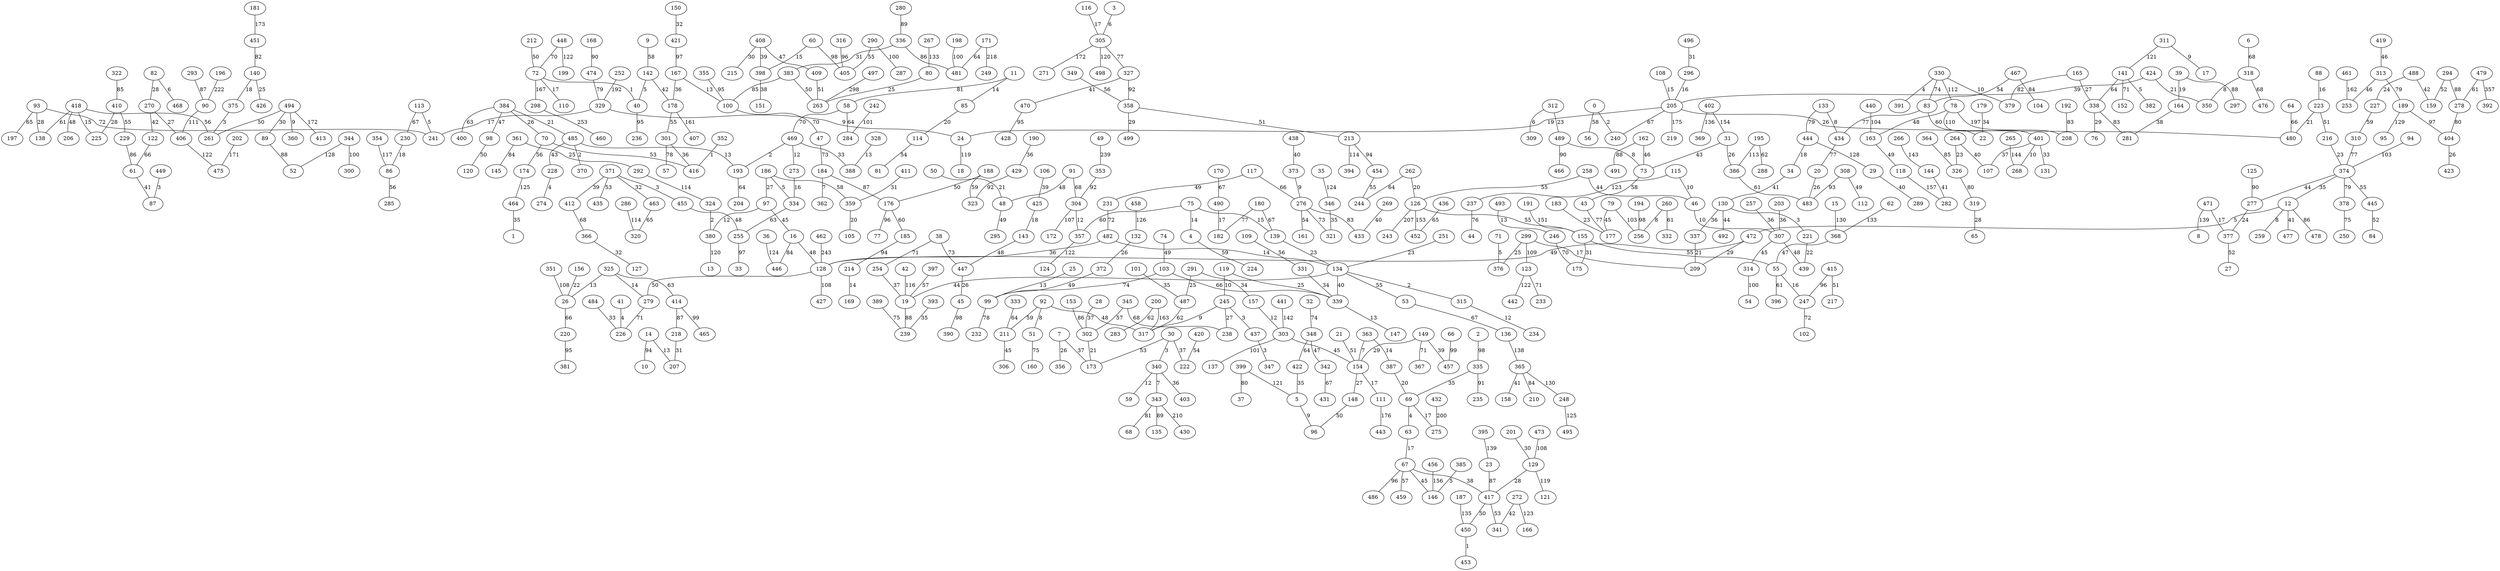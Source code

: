 strict graph G {
0;
1;
2;
3;
4;
5;
6;
7;
8;
9;
10;
11;
12;
13;
14;
15;
16;
17;
18;
19;
20;
21;
22;
23;
24;
25;
26;
27;
28;
29;
30;
31;
32;
33;
34;
35;
36;
37;
38;
39;
40;
41;
42;
43;
44;
45;
46;
47;
48;
49;
50;
51;
52;
53;
54;
55;
56;
57;
58;
59;
60;
61;
62;
63;
64;
65;
66;
67;
68;
69;
70;
71;
72;
73;
74;
75;
76;
77;
78;
79;
80;
81;
82;
83;
84;
85;
86;
87;
88;
89;
90;
91;
92;
93;
94;
95;
96;
97;
98;
99;
100;
101;
102;
103;
104;
105;
106;
107;
108;
109;
110;
111;
112;
113;
114;
115;
116;
117;
118;
119;
120;
121;
122;
123;
124;
125;
126;
127;
128;
129;
130;
131;
132;
133;
134;
135;
136;
137;
138;
139;
140;
141;
142;
143;
144;
145;
146;
147;
148;
149;
150;
151;
152;
153;
154;
155;
156;
157;
158;
159;
160;
161;
162;
163;
164;
165;
166;
167;
168;
169;
170;
171;
172;
173;
174;
175;
176;
177;
178;
179;
180;
181;
182;
183;
184;
185;
186;
187;
188;
189;
190;
191;
192;
193;
194;
195;
196;
197;
198;
199;
200;
201;
202;
203;
204;
205;
206;
207;
208;
209;
210;
211;
212;
213;
214;
215;
216;
217;
218;
219;
220;
221;
222;
223;
224;
225;
226;
227;
228;
229;
230;
231;
232;
233;
234;
235;
236;
237;
238;
239;
240;
241;
242;
243;
244;
245;
246;
247;
248;
249;
250;
251;
252;
253;
254;
255;
256;
257;
258;
259;
260;
261;
262;
263;
264;
265;
266;
267;
268;
269;
270;
271;
272;
273;
274;
275;
276;
277;
278;
279;
280;
281;
282;
283;
284;
285;
286;
287;
288;
289;
290;
291;
292;
293;
294;
295;
296;
297;
298;
299;
300;
301;
302;
303;
304;
305;
306;
307;
308;
309;
310;
311;
312;
313;
314;
315;
316;
317;
318;
319;
320;
321;
322;
323;
324;
325;
326;
327;
328;
329;
330;
331;
332;
333;
334;
335;
336;
337;
338;
339;
340;
341;
342;
343;
344;
345;
346;
347;
348;
349;
350;
351;
352;
353;
354;
355;
356;
357;
358;
359;
360;
361;
362;
363;
364;
365;
366;
367;
368;
369;
370;
371;
372;
373;
374;
375;
376;
377;
378;
379;
380;
381;
382;
383;
384;
385;
386;
387;
388;
389;
390;
391;
392;
393;
394;
395;
396;
397;
398;
399;
400;
401;
402;
403;
404;
405;
406;
407;
408;
409;
410;
411;
412;
413;
414;
415;
416;
417;
418;
419;
420;
421;
422;
423;
424;
425;
426;
427;
428;
429;
430;
431;
432;
433;
434;
435;
436;
437;
438;
439;
440;
441;
442;
443;
444;
445;
446;
447;
448;
449;
450;
451;
452;
453;
454;
455;
456;
457;
458;
459;
460;
461;
462;
463;
464;
465;
466;
467;
468;
469;
470;
471;
472;
473;
474;
475;
476;
477;
478;
479;
480;
481;
482;
483;
484;
485;
486;
487;
488;
489;
490;
491;
492;
493;
494;
495;
496;
497;
498;
499;
3 -- 305  [label=6];
180 -- 182  [label=77];
311 -- 141  [label=121];
402 -- 369  [label=136];
325 -- 414  [label=63];
258 -- 46  [label=44];
345 -- 302  [label=57];
140 -- 375  [label=18];
92 -- 211  [label=59];
189 -- 95  [label=129];
78 -- 22  [label=110];
342 -- 431  [label=67];
301 -- 57  [label=78];
330 -- 83  [label=74];
365 -- 158  [label=41];
314 -- 54  [label=100];
418 -- 261  [label=56];
414 -- 218  [label=87];
184 -- 362  [label=7];
389 -- 239  [label=75];
134 -- 339  [label=40];
325 -- 279  [label=14];
186 -- 97  [label=27];
408 -- 398  [label=39];
170 -- 490  [label=67];
83 -- 434  [label=77];
156 -- 26  [label=22];
66 -- 457  [label=99];
348 -- 422  [label=64];
378 -- 250  [label=75];
157 -- 303  [label=12];
184 -- 176  [label=87];
417 -- 450  [label=50];
141 -- 338  [label=64];
214 -- 169  [label=14];
60 -- 405  [label=98];
395 -- 23  [label=139];
58 -- 284  [label=64];
402 -- 31  [label=154];
380 -- 13  [label=120];
2 -- 335  [label=98];
79 -- 177  [label=45];
384 -- 485  [label=21];
473 -- 129  [label=108];
343 -- 135  [label=89];
67 -- 459  [label=57];
97 -- 16  [label=45];
50 -- 48  [label=21];
164 -- 281  [label=38];
19 -- 239  [label=88];
358 -- 499  [label=29];
262 -- 126  [label=20];
408 -- 215  [label=30];
101 -- 487  [label=35];
25 -- 99  [label=13];
45 -- 390  [label=98];
406 -- 475  [label=122];
189 -- 404  [label=97];
205 -- 24  [label=19];
294 -- 159  [label=52];
398 -- 151  [label=38];
15 -- 368  [label=130];
108 -- 205  [label=15];
79 -- 256  [label=103];
336 -- 383  [label=31];
470 -- 428  [label=95];
273 -- 334  [label=16];
75 -- 139  [label=15];
383 -- 100  [label=85];
125 -- 277  [label=90];
290 -- 287  [label=100];
248 -- 495  [label=125];
279 -- 226  [label=71];
276 -- 433  [label=83];
401 -- 268  [label=10];
305 -- 271  [label=172];
80 -- 263  [label=25];
72 -- 40  [label=1];
113 -- 230  [label=67];
97 -- 380  [label=12];
269 -- 433  [label=40];
361 -- 292  [label=25];
130 -- 337  [label=36];
205 -- 240  [label=67];
272 -- 341  [label=42];
227 -- 310  [label=59];
200 -- 317  [label=163];
43 -- 177  [label=77];
92 -- 51  [label=8];
178 -- 407  [label=161];
67 -- 417  [label=38];
375 -- 261  [label=3];
141 -- 382  [label=5];
421 -- 167  [label=97];
404 -- 423  [label=26];
387 -- 69  [label=20];
339 -- 147  [label=13];
64 -- 480  [label=66];
53 -- 136  [label=67];
39 -- 164  [label=19];
247 -- 102  [label=72];
98 -- 120  [label=50];
338 -- 76  [label=29];
327 -- 470  [label=41];
422 -- 5  [label=35];
23 -- 417  [label=87];
357 -- 124  [label=122];
336 -- 481  [label=86];
130 -- 221  [label=3];
471 -- 8  [label=139];
270 -- 122  [label=42];
134 -- 19  [label=44];
42 -- 19  [label=116];
411 -- 359  [label=31];
352 -- 416  [label=1];
195 -- 288  [label=62];
93 -- 241  [label=72];
46 -- 307  [label=10];
86 -- 285  [label=56];
142 -- 40  [label=5];
122 -- 61  [label=66];
174 -- 464  [label=125];
171 -- 481  [label=64];
126 -- 452  [label=153];
7 -- 173  [label=37];
322 -- 410  [label=85];
415 -- 247  [label=96];
276 -- 321  [label=73];
74 -- 103  [label=49];
345 -- 238  [label=68];
5 -- 96  [label=9];
371 -- 455  [label=3];
434 -- 20  [label=77];
72 -- 110  [label=17];
260 -- 332  [label=61];
119 -- 245  [label=10];
30 -- 173  [label=53];
12 -- 472  [label=5];
230 -- 86  [label=18];
198 -- 481  [label=100];
330 -- 391  [label=4];
260 -- 256  [label=8];
187 -- 450  [label=135];
128 -- 427  [label=108];
130 -- 492  [label=44];
257 -- 307  [label=36];
444 -- 29  [label=128];
47 -- 184  [label=73];
338 -- 281  [label=83];
32 -- 348  [label=74];
393 -- 239  [label=35];
299 -- 123  [label=109];
494 -- 413  [label=172];
16 -- 128  [label=48];
420 -- 222  [label=54];
61 -- 87  [label=41];
482 -- 128  [label=36];
386 -- 483  [label=61];
134 -- 53  [label=55];
176 -- 185  [label=60];
178 -- 301  [label=55];
447 -- 45  [label=26];
448 -- 72  [label=70];
139 -- 134  [label=23];
316 -- 405  [label=96];
229 -- 61  [label=86];
313 -- 253  [label=46];
286 -- 320  [label=114];
445 -- 84  [label=52];
455 -- 255  [label=48];
374 -- 378  [label=79];
348 -- 342  [label=47];
92 -- 317  [label=48];
494 -- 261  [label=50];
63 -- 67  [label=17];
302 -- 173  [label=21];
55 -- 396  [label=61];
371 -- 435  [label=53];
311 -- 17  [label=9];
410 -- 229  [label=55];
67 -- 486  [label=96];
432 -- 275  [label=200];
75 -- 4  [label=14];
49 -- 353  [label=239];
126 -- 243  [label=207];
254 -- 19  [label=37];
201 -- 129  [label=30];
126 -- 155  [label=55];
71 -- 376  [label=5];
11 -- 85  [label=14];
186 -- 359  [label=58];
429 -- 323  [label=92];
78 -- 208  [label=197];
203 -- 307  [label=36];
12 -- 478  [label=86];
223 -- 480  [label=21];
414 -- 465  [label=99];
343 -- 68  [label=81];
489 -- 466  [label=90];
155 -- 175  [label=31];
51 -- 160  [label=75];
328 -- 388  [label=13];
16 -- 446  [label=84];
220 -- 381  [label=95];
181 -- 451  [label=173];
409 -- 263  [label=51];
142 -- 178  [label=42];
94 -- 374  [label=103];
228 -- 274  [label=4];
294 -- 278  [label=88];
115 -- 237  [label=123];
448 -- 199  [label=122];
176 -- 77  [label=96];
162 -- 491  [label=88];
41 -- 226  [label=4];
12 -- 259  [label=8];
221 -- 439  [label=22];
312 -- 309  [label=6];
115 -- 46  [label=10];
245 -- 238  [label=27];
366 -- 127  [label=32];
278 -- 404  [label=80];
408 -- 409  [label=47];
24 -- 18  [label=119];
291 -- 157  [label=34];
450 -- 453  [label=1];
266 -- 144  [label=143];
69 -- 275  [label=17];
418 -- 206  [label=48];
191 -- 155  [label=151];
485 -- 228  [label=43];
425 -- 143  [label=18];
415 -- 217  [label=51];
438 -- 373  [label=40];
489 -- 73  [label=8];
195 -- 386  [label=113];
255 -- 33  [label=97];
458 -- 132  [label=126];
90 -- 406  [label=111];
464 -- 1  [label=35];
264 -- 107  [label=40];
48 -- 295  [label=49];
9 -- 142  [label=58];
318 -- 476  [label=68];
354 -- 86  [label=117];
258 -- 126  [label=55];
140 -- 426  [label=25];
30 -- 222  [label=37];
377 -- 27  [label=52];
355 -- 100  [label=95];
69 -- 63  [label=4];
440 -- 163  [label=104];
424 -- 205  [label=39];
6 -- 318  [label=68];
118 -- 282  [label=157];
410 -- 225  [label=28];
399 -- 5  [label=121];
412 -- 366  [label=68];
462 -- 128  [label=243];
4 -- 224  [label=59];
193 -- 204  [label=64];
364 -- 326  [label=85];
31 -- 386  [label=26];
100 -- 47  [label=70];
303 -- 154  [label=45];
371 -- 463  [label=32];
485 -- 370  [label=2];
267 -- 80  [label=133];
251 -- 134  [label=23];
401 -- 131  [label=33];
123 -- 233  [label=71];
372 -- 99  [label=49];
165 -- 338  [label=27];
461 -- 253  [label=162];
487 -- 317  [label=62];
494 -- 360  [label=9];
337 -- 209  [label=21];
479 -- 278  [label=61];
111 -- 443  [label=176];
67 -- 146  [label=45];
374 -- 12  [label=35];
304 -- 357  [label=12];
213 -- 454  [label=94];
14 -- 10  [label=94];
149 -- 367  [label=71];
270 -- 406  [label=27];
319 -- 65  [label=28];
213 -- 394  [label=114];
163 -- 118  [label=49];
315 -- 234  [label=12];
472 -- 209  [label=29];
305 -- 498  [label=120];
493 -- 246  [label=13];
467 -- 104  [label=84];
419 -- 313  [label=46];
40 -- 236  [label=95];
280 -- 336  [label=89];
329 -- 241  [label=17];
150 -- 421  [label=32];
123 -- 442  [label=122];
472 -- 128  [label=49];
0 -- 56  [label=58];
153 -- 302  [label=86];
62 -- 368  [label=133];
272 -- 166  [label=123];
496 -- 296  [label=31];
262 -- 244  [label=64];
218 -- 207  [label=31];
89 -- 52  [label=88];
188 -- 323  [label=59];
141 -- 152  [label=71];
353 -- 304  [label=92];
75 -- 357  [label=60];
340 -- 59  [label=12];
83 -- 401  [label=60];
211 -- 306  [label=45];
168 -- 474  [label=90];
299 -- 376  [label=25];
441 -- 303  [label=142];
85 -- 114  [label=20];
363 -- 154  [label=7];
335 -- 69  [label=35];
437 -- 347  [label=3];
277 -- 377  [label=24];
469 -- 388  [label=33];
128 -- 279  [label=50];
490 -- 182  [label=17];
117 -- 276  [label=66];
304 -- 172  [label=107];
55 -- 247  [label=16];
190 -- 429  [label=36];
346 -- 321  [label=35];
70 -- 174  [label=56];
371 -- 412  [label=39];
305 -- 327  [label=77];
361 -- 145  [label=84];
38 -- 254  [label=71];
114 -- 81  [label=54];
196 -- 90  [label=222];
154 -- 148  [label=27];
88 -- 223  [label=16];
349 -- 358  [label=56];
194 -- 256  [label=98];
144 -- 282  [label=41];
78 -- 163  [label=48];
154 -- 111  [label=17];
374 -- 445  [label=55];
155 -- 55  [label=55];
469 -- 193  [label=2];
384 -- 70  [label=26];
324 -- 380  [label=2];
451 -- 140  [label=82];
497 -- 263  [label=298];
467 -- 83  [label=54];
325 -- 26  [label=13];
469 -- 273  [label=12];
463 -- 320  [label=65];
91 -- 48  [label=48];
436 -- 452  [label=65];
488 -- 227  [label=24];
35 -- 346  [label=124];
93 -- 197  [label=65];
456 -- 146  [label=156];
167 -- 178  [label=36];
312 -- 489  [label=23];
310 -- 374  [label=77];
246 -- 175  [label=70];
26 -- 220  [label=66];
368 -- 55  [label=47];
418 -- 225  [label=15];
106 -- 425  [label=39];
307 -- 439  [label=48];
298 -- 460  [label=253];
358 -- 213  [label=51];
132 -- 372  [label=26];
202 -- 475  [label=171];
186 -- 334  [label=5];
449 -- 87  [label=3];
231 -- 482  [label=72];
14 -- 207  [label=13];
330 -- 78  [label=112];
20 -- 483  [label=26];
374 -- 277  [label=44];
38 -- 447  [label=73];
313 -- 189  [label=79];
308 -- 483  [label=93];
148 -- 96  [label=50];
365 -- 210  [label=84];
344 -- 300  [label=100];
351 -- 26  [label=108];
340 -- 403  [label=36];
31 -- 73  [label=43];
383 -- 263  [label=50];
454 -- 244  [label=55];
179 -- 22  [label=34];
103 -- 99  [label=74];
471 -- 377  [label=17];
91 -- 304  [label=68];
401 -- 107  [label=37];
113 -- 241  [label=5];
331 -- 339  [label=34];
129 -- 417  [label=28];
418 -- 138  [label=61];
129 -- 121  [label=119];
242 -- 284  [label=101];
185 -- 214  [label=94];
252 -- 329  [label=192];
343 -- 430  [label=210];
385 -- 146  [label=5];
119 -- 339  [label=25];
162 -- 73  [label=46];
301 -- 416  [label=36];
82 -- 468  [label=6];
290 -- 405  [label=55];
485 -- 193  [label=13];
109 -- 331  [label=56];
344 -- 52  [label=128];
365 -- 248  [label=130];
143 -- 447  [label=48];
103 -- 339  [label=66];
11 -- 58  [label=81];
397 -- 19  [label=57];
99 -- 232  [label=78];
444 -- 34  [label=18];
363 -- 387  [label=14];
180 -- 139  [label=67];
237 -- 44  [label=76];
330 -- 379  [label=10];
136 -- 365  [label=138];
223 -- 216  [label=51];
30 -- 340  [label=3];
308 -- 112  [label=49];
424 -- 350  [label=21];
334 -- 255  [label=63];
216 -- 374  [label=23];
93 -- 138  [label=28];
82 -- 270  [label=28];
28 -- 302  [label=37];
72 -- 298  [label=167];
384 -- 400  [label=63];
293 -- 90  [label=87];
167 -- 100  [label=13];
34 -- 130  [label=41];
133 -- 434  [label=8];
205 -- 480  [label=26];
245 -- 317  [label=9];
307 -- 314  [label=45];
318 -- 350  [label=8];
7 -- 356  [label=26];
133 -- 444  [label=79];
299 -- 209  [label=17];
417 -- 341  [label=53];
12 -- 477  [label=41];
0 -- 240  [label=2];
326 -- 319  [label=80];
296 -- 205  [label=16];
359 -- 105  [label=20];
488 -- 159  [label=42];
212 -- 72  [label=50];
205 -- 219  [label=175];
73 -- 43  [label=58];
303 -- 137  [label=101];
373 -- 276  [label=9];
39 -- 297  [label=88];
329 -- 24  [label=9];
117 -- 231  [label=49];
264 -- 326  [label=23];
29 -- 289  [label=40];
192 -- 208  [label=83];
399 -- 37  [label=80];
265 -- 268  [label=144];
291 -- 487  [label=25];
276 -- 161  [label=54];
21 -- 154  [label=51];
165 -- 379  [label=82];
183 -- 177  [label=23];
171 -- 249  [label=218];
58 -- 469  [label=70];
384 -- 98  [label=47];
327 -- 358  [label=92];
340 -- 343  [label=7];
149 -- 154  [label=29];
482 -- 134  [label=14];
333 -- 211  [label=64];
36 -- 446  [label=124];
292 -- 324  [label=114];
335 -- 235  [label=91];
60 -- 398  [label=15];
479 -- 392  [label=357];
484 -- 226  [label=33];
245 -- 437  [label=3];
494 -- 89  [label=30];
70 -- 416  [label=53];
188 -- 176  [label=50];
149 -- 457  [label=39];
134 -- 315  [label=2];
116 -- 305  [label=17];
474 -- 329  [label=79];
200 -- 283  [label=62];
}
